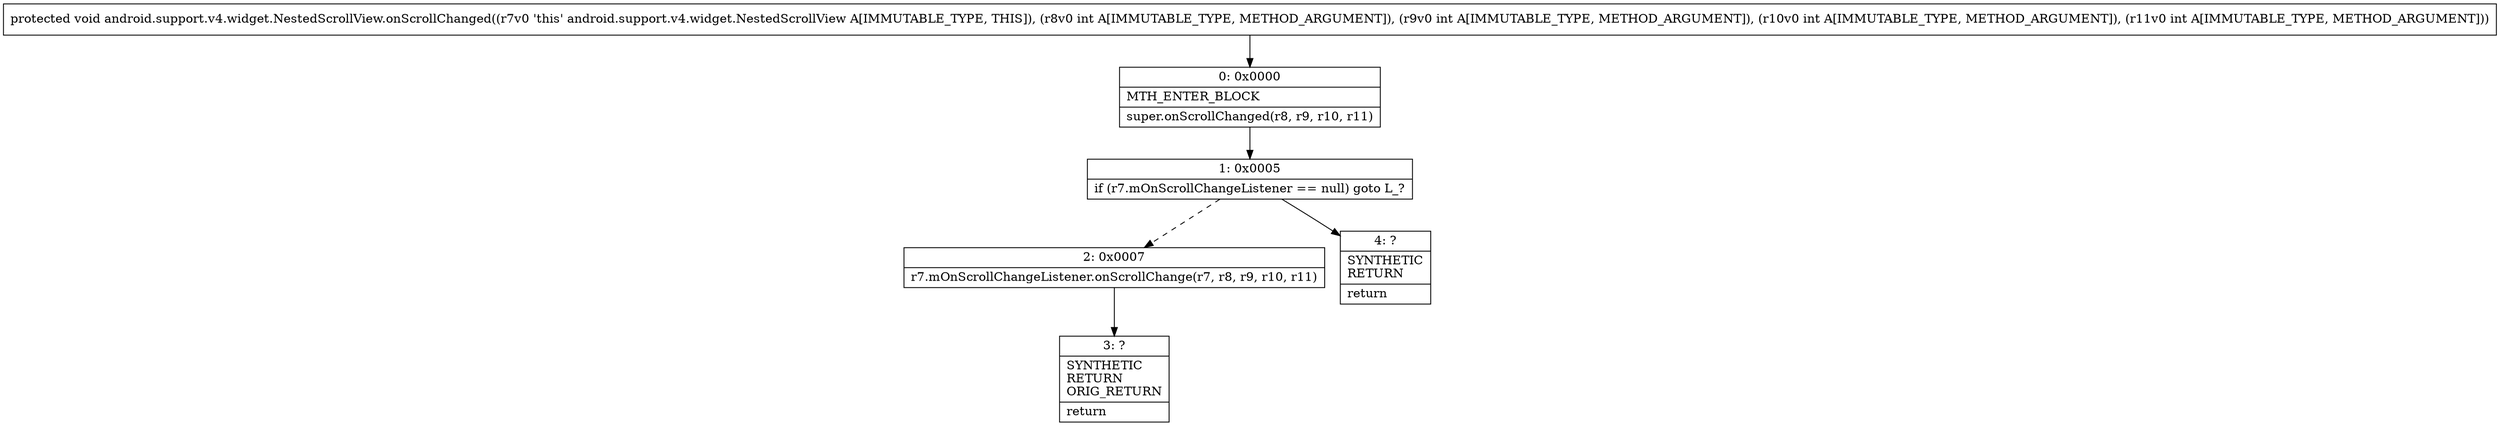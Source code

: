 digraph "CFG forandroid.support.v4.widget.NestedScrollView.onScrollChanged(IIII)V" {
Node_0 [shape=record,label="{0\:\ 0x0000|MTH_ENTER_BLOCK\l|super.onScrollChanged(r8, r9, r10, r11)\l}"];
Node_1 [shape=record,label="{1\:\ 0x0005|if (r7.mOnScrollChangeListener == null) goto L_?\l}"];
Node_2 [shape=record,label="{2\:\ 0x0007|r7.mOnScrollChangeListener.onScrollChange(r7, r8, r9, r10, r11)\l}"];
Node_3 [shape=record,label="{3\:\ ?|SYNTHETIC\lRETURN\lORIG_RETURN\l|return\l}"];
Node_4 [shape=record,label="{4\:\ ?|SYNTHETIC\lRETURN\l|return\l}"];
MethodNode[shape=record,label="{protected void android.support.v4.widget.NestedScrollView.onScrollChanged((r7v0 'this' android.support.v4.widget.NestedScrollView A[IMMUTABLE_TYPE, THIS]), (r8v0 int A[IMMUTABLE_TYPE, METHOD_ARGUMENT]), (r9v0 int A[IMMUTABLE_TYPE, METHOD_ARGUMENT]), (r10v0 int A[IMMUTABLE_TYPE, METHOD_ARGUMENT]), (r11v0 int A[IMMUTABLE_TYPE, METHOD_ARGUMENT])) }"];
MethodNode -> Node_0;
Node_0 -> Node_1;
Node_1 -> Node_2[style=dashed];
Node_1 -> Node_4;
Node_2 -> Node_3;
}

